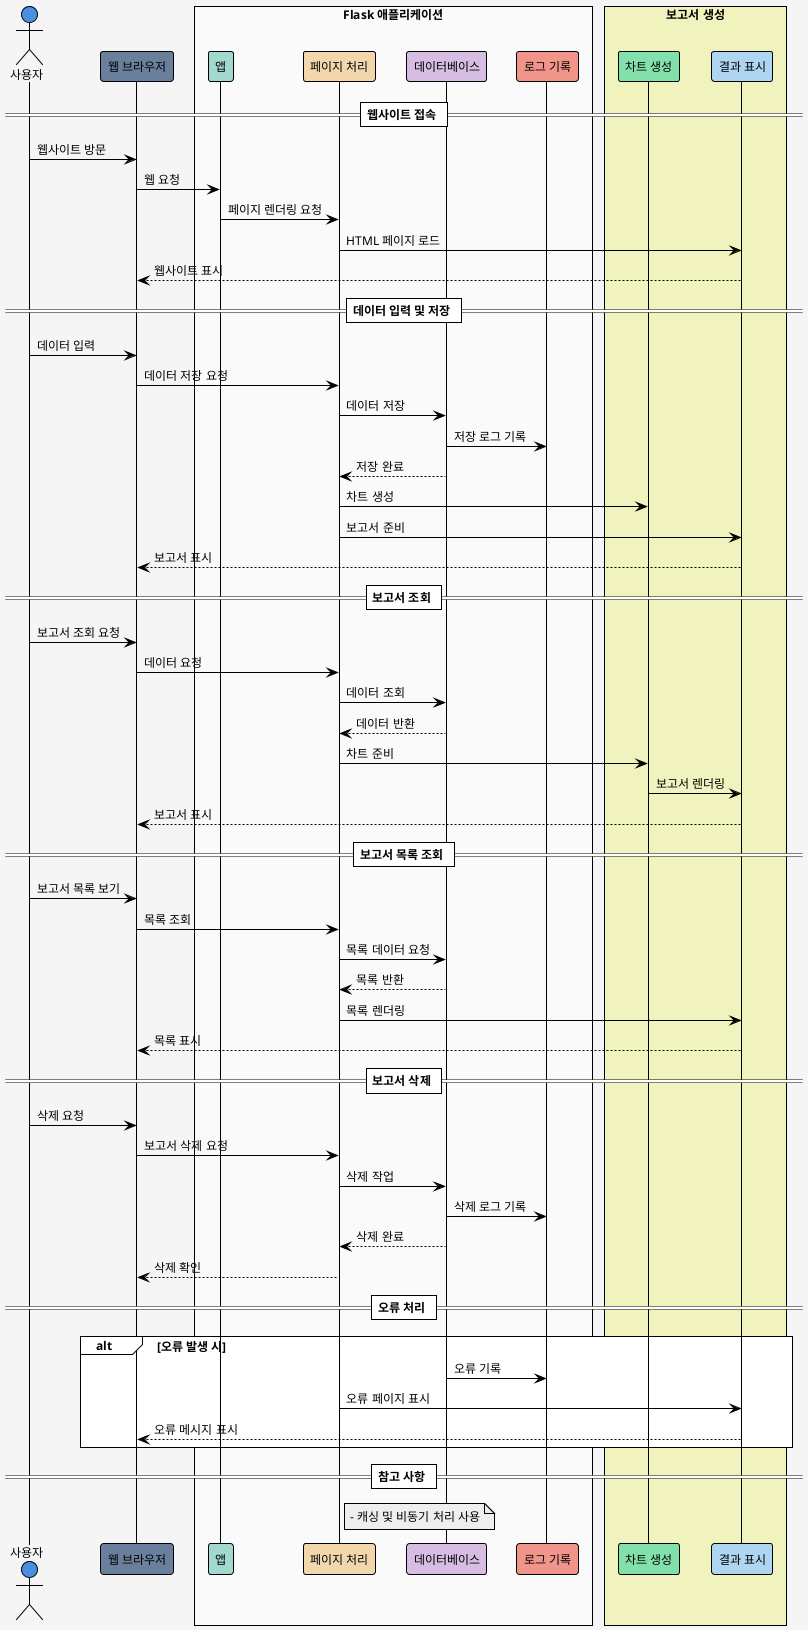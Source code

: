 @startuml FlaskAppFlowSimplified
!theme plain
skinparam linetype ortho
skinparam backgroundColor #F5F5F5
skinparam defaultFontName Arial
skinparam defaultFontSize 12

' 참여자 정의 - 쉽게 이해할 수 있도록 이름을 설정
actor "사용자" as User #4A90E2
participant "웹 브라우저" as Browser #6A7F9B

box "Flask 애플리케이션" #FAFAFA
    participant "앱" as App #A2D9CE
    participant "페이지 처리" as Routes #F2D7AD
    participant "데이터베이스" as Database #D7BDE2
    participant "로그 기록" as Logger #F1948A
end box

box "보고서 생성" #F0F3BD
    participant "차트 생성" as ChartGen #82E0AA
    participant "결과 표시" as Templates #AED6F1
end box

== 웹사이트 접속 ==
User -> Browser: 웹사이트 방문
Browser -> App: 웹 요청
App -> Routes: 페이지 렌더링 요청
Routes -> Templates: HTML 페이지 로드
Templates --> Browser: 웹사이트 표시

== 데이터 입력 및 저장 ==
User -> Browser: 데이터 입력
Browser -> Routes: 데이터 저장 요청
Routes -> Database: 데이터 저장
Database -> Logger: 저장 로그 기록
Database --> Routes: 저장 완료
Routes -> ChartGen: 차트 생성
Routes -> Templates: 보고서 준비
Templates --> Browser: 보고서 표시

== 보고서 조회 ==
User -> Browser: 보고서 조회 요청
Browser -> Routes: 데이터 요청
Routes -> Database: 데이터 조회
Database --> Routes: 데이터 반환
Routes -> ChartGen: 차트 준비
ChartGen -> Templates: 보고서 렌더링
Templates --> Browser: 보고서 표시

== 보고서 목록 조회 ==
User -> Browser: 보고서 목록 보기
Browser -> Routes: 목록 조회
Routes -> Database: 목록 데이터 요청
Database --> Routes: 목록 반환
Routes -> Templates: 목록 렌더링
Templates --> Browser: 목록 표시

== 보고서 삭제 ==
User -> Browser: 삭제 요청
Browser -> Routes: 보고서 삭제 요청
Routes -> Database: 삭제 작업
Database -> Logger: 삭제 로그 기록
Database --> Routes: 삭제 완료
Routes --> Browser: 삭제 확인

== 오류 처리 ==
alt 오류 발생 시
    Database -> Logger: 오류 기록
    Routes -> Templates: 오류 페이지 표시
    Templates --> Browser: 오류 메시지 표시
end

== 참고 사항 ==
note right of Routes #EEEEEE
    - 캐싱 및 비동기 처리 사용
end note

@enduml
